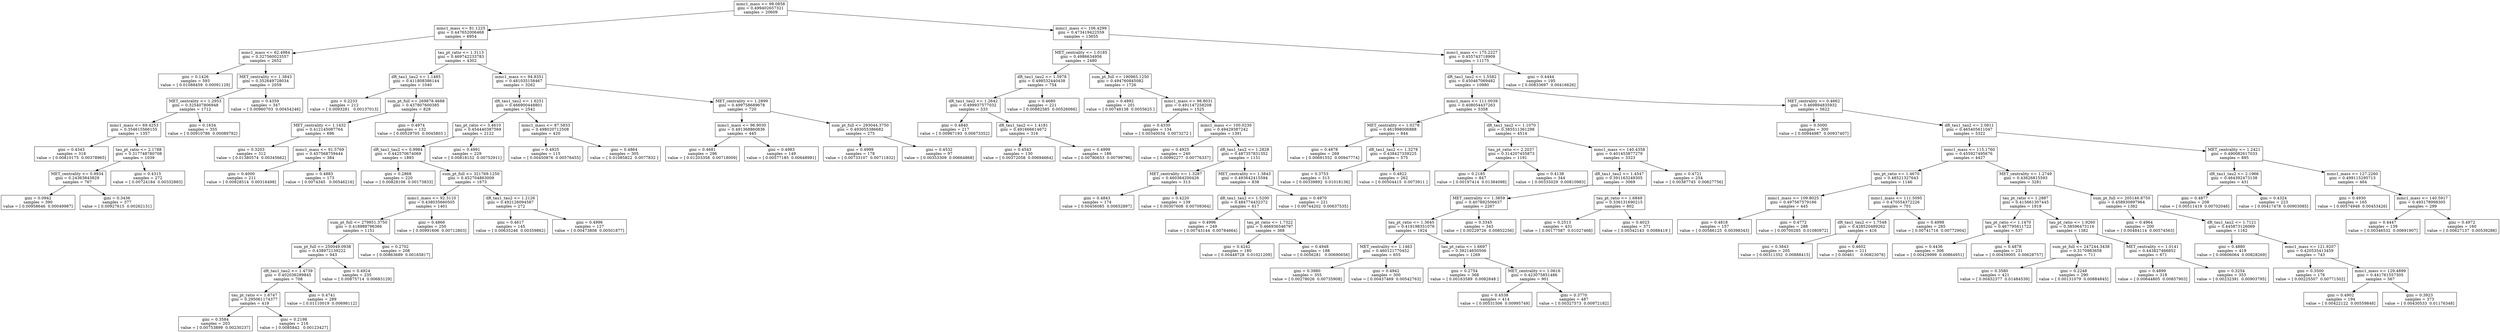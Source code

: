 digraph Tree {
0 [label="mmc1_mass <= 98.0858\ngini = 0.499402657321\nsamples = 20609", shape="box"] ;
1 [label="mmc1_mass <= 81.1225\ngini = 0.447652006468\nsamples = 6954", shape="box"] ;
0 -> 1 ;
2 [label="mmc1_mass <= 62.4984\ngini = 0.327560023557\nsamples = 2652", shape="box"] ;
1 -> 2 ;
3 [label="gini = 0.1426\nsamples = 593\nvalue = [ 0.01088459  0.00091129]", shape="box"] ;
2 -> 3 ;
4 [label="MET_centrality <= 1.3843\ngini = 0.352649728034\nsamples = 2059", shape="box"] ;
2 -> 4 ;
5 [label="MET_centrality <= 1.2953\ngini = 0.325407806948\nsamples = 1712", shape="box"] ;
4 -> 5 ;
6 [label="mmc1_mass <= 69.4253\ngini = 0.354615566155\nsamples = 1357", shape="box"] ;
5 -> 6 ;
7 [label="gini = 0.4343\nsamples = 318\nvalue = [ 0.00810175  0.00378965]", shape="box"] ;
6 -> 7 ;
8 [label="tau_pt_ratio <= 2.1788\ngini = 0.317748780708\nsamples = 1039", shape="box"] ;
6 -> 8 ;
9 [label="MET_centrality <= 0.9934\ngini = 0.24363843829\nsamples = 767", shape="box"] ;
8 -> 9 ;
10 [label="gini = 0.0942\nsamples = 390\nvalue = [ 0.00958646  0.00049987]", shape="box"] ;
9 -> 10 ;
11 [label="gini = 0.3436\nsamples = 377\nvalue = [ 0.00927615  0.00262131]", shape="box"] ;
9 -> 11 ;
12 [label="gini = 0.4315\nsamples = 272\nvalue = [ 0.00724184  0.00332883]", shape="box"] ;
8 -> 12 ;
13 [label="gini = 0.1634\nsamples = 355\nvalue = [ 0.00910786  0.00089792]", shape="box"] ;
5 -> 13 ;
14 [label="gini = 0.4359\nsamples = 347\nvalue = [ 0.00960703  0.00454246]", shape="box"] ;
4 -> 14 ;
15 [label="tau_pt_ratio <= 1.3113\ngini = 0.469742233783\nsamples = 4302", shape="box"] ;
1 -> 15 ;
16 [label="dR_tau1_tau2 <= 1.1485\ngini = 0.411808386144\nsamples = 1040", shape="box"] ;
15 -> 16 ;
17 [label="gini = 0.2233\nsamples = 212\nvalue = [ 0.0093281   0.00137013]", shape="box"] ;
16 -> 17 ;
18 [label="sum_pt_full <= 269878.4688\ngini = 0.437807600385\nsamples = 828", shape="box"] ;
16 -> 18 ;
19 [label="MET_centrality <= 1.1432\ngini = 0.412145087764\nsamples = 696", shape="box"] ;
18 -> 19 ;
20 [label="gini = 0.3203\nsamples = 312\nvalue = [ 0.01380574  0.00345662]", shape="box"] ;
19 -> 20 ;
21 [label="mmc1_mass <= 91.5769\ngini = 0.457568759444\nsamples = 384", shape="box"] ;
19 -> 21 ;
22 [label="gini = 0.4000\nsamples = 211\nvalue = [ 0.00828514  0.00316498]", shape="box"] ;
21 -> 22 ;
23 [label="gini = 0.4883\nsamples = 173\nvalue = [ 0.0074345   0.00546216]", shape="box"] ;
21 -> 23 ;
24 [label="gini = 0.4974\nsamples = 132\nvalue = [ 0.00529705  0.0045803 ]", shape="box"] ;
18 -> 24 ;
25 [label="mmc1_mass <= 94.8351\ngini = 0.481035158467\nsamples = 3262", shape="box"] ;
15 -> 25 ;
26 [label="dR_tau1_tau2 <= 1.6251\ngini = 0.466900448801\nsamples = 2542", shape="box"] ;
25 -> 26 ;
27 [label="tau_pt_ratio <= 3.4610\ngini = 0.454440387569\nsamples = 2122", shape="box"] ;
26 -> 27 ;
28 [label="dR_tau1_tau2 <= 0.9984\ngini = 0.442570674069\nsamples = 1893", shape="box"] ;
27 -> 28 ;
29 [label="gini = 0.2868\nsamples = 220\nvalue = [ 0.00828106  0.00173833]", shape="box"] ;
28 -> 29 ;
30 [label="sum_pt_full <= 321769.1250\ngini = 0.452704863009\nsamples = 1673", shape="box"] ;
28 -> 30 ;
31 [label="mmc1_mass <= 92.3110\ngini = 0.438035660505\nsamples = 1401", shape="box"] ;
30 -> 31 ;
32 [label="sum_pt_full <= 279851.3750\ngini = 0.418988796366\nsamples = 1151", shape="box"] ;
31 -> 32 ;
33 [label="sum_pt_full <= 250049.0938\ngini = 0.438972139222\nsamples = 943", shape="box"] ;
32 -> 33 ;
34 [label="dR_tau1_tau2 <= 1.4739\ngini = 0.402036289845\nsamples = 708", shape="box"] ;
33 -> 34 ;
35 [label="tau_pt_ratio <= 1.6747\ngini = 0.295061174377\nsamples = 419", shape="box"] ;
34 -> 35 ;
36 [label="gini = 0.3584\nsamples = 203\nvalue = [ 0.00753899  0.00230237]", shape="box"] ;
35 -> 36 ;
37 [label="gini = 0.2198\nsamples = 216\nvalue = [ 0.0085842   0.00123427]", shape="box"] ;
35 -> 37 ;
38 [label="gini = 0.4741\nsamples = 289\nvalue = [ 0.01110019  0.00698112]", shape="box"] ;
34 -> 38 ;
39 [label="gini = 0.4924\nsamples = 235\nvalue = [ 0.00875714  0.00683129]", shape="box"] ;
33 -> 39 ;
40 [label="gini = 0.2702\nsamples = 208\nvalue = [ 0.00863689  0.00165817]", shape="box"] ;
32 -> 40 ;
41 [label="gini = 0.4866\nsamples = 250\nvalue = [ 0.00991606  0.00712803]", shape="box"] ;
31 -> 41 ;
42 [label="dR_tau1_tau2 <= 1.2126\ngini = 0.492126094587\nsamples = 272", shape="box"] ;
30 -> 42 ;
43 [label="gini = 0.4617\nsamples = 145\nvalue = [ 0.00635246  0.00359862]", shape="box"] ;
42 -> 43 ;
44 [label="gini = 0.4996\nsamples = 127\nvalue = [ 0.00473808  0.00501877]", shape="box"] ;
42 -> 44 ;
45 [label="gini = 0.4991\nsamples = 229\nvalue = [ 0.00818152  0.00752911]", shape="box"] ;
27 -> 45 ;
46 [label="mmc1_mass <= 87.5833\ngini = 0.498020712508\nsamples = 420", shape="box"] ;
26 -> 46 ;
47 [label="gini = 0.4925\nsamples = 115\nvalue = [ 0.00450876  0.00576455]", shape="box"] ;
46 -> 47 ;
48 [label="gini = 0.4864\nsamples = 305\nvalue = [ 0.01085822  0.0077832 ]", shape="box"] ;
46 -> 48 ;
49 [label="MET_centrality <= 1.2899\ngini = 0.499758689678\nsamples = 720", shape="box"] ;
25 -> 49 ;
50 [label="mmc1_mass <= 96.9030\ngini = 0.491368860836\nsamples = 445", shape="box"] ;
49 -> 50 ;
51 [label="gini = 0.4681\nsamples = 296\nvalue = [ 0.01203358  0.00718009]", shape="box"] ;
50 -> 51 ;
52 [label="gini = 0.4983\nsamples = 149\nvalue = [ 0.00577185  0.00648991]", shape="box"] ;
50 -> 52 ;
53 [label="sum_pt_full <= 293044.3750\ngini = 0.493055386682\nsamples = 275", shape="box"] ;
49 -> 53 ;
54 [label="gini = 0.4999\nsamples = 178\nvalue = [ 0.00733107  0.00711832]", shape="box"] ;
53 -> 54 ;
55 [label="gini = 0.4532\nsamples = 97\nvalue = [ 0.00353309  0.00664868]", shape="box"] ;
53 -> 55 ;
56 [label="mmc1_mass <= 106.4299\ngini = 0.473419422559\nsamples = 13655", shape="box"] ;
0 -> 56 ;
57 [label="MET_centrality <= 1.0185\ngini = 0.4986634956\nsamples = 2480", shape="box"] ;
56 -> 57 ;
58 [label="dR_tau1_tau2 <= 1.5978\ngini = 0.498532440438\nsamples = 754", shape="box"] ;
57 -> 58 ;
59 [label="dR_tau1_tau2 <= 1.2642\ngini = 0.499937577032\nsamples = 533", shape="box"] ;
58 -> 59 ;
60 [label="gini = 0.4840\nsamples = 217\nvalue = [ 0.00967193  0.00673352]", shape="box"] ;
59 -> 60 ;
61 [label="dR_tau1_tau2 <= 1.4181\ngini = 0.491666614672\nsamples = 316", shape="box"] ;
59 -> 61 ;
62 [label="gini = 0.4543\nsamples = 130\nvalue = [ 0.00372058  0.00694664]", shape="box"] ;
61 -> 62 ;
63 [label="gini = 0.4999\nsamples = 186\nvalue = [ 0.00780653  0.00799796]", shape="box"] ;
61 -> 63 ;
64 [label="gini = 0.4680\nsamples = 221\nvalue = [ 0.00882585  0.00526066]", shape="box"] ;
58 -> 64 ;
65 [label="sum_pt_full <= 190965.1250\ngini = 0.494760845082\nsamples = 1726", shape="box"] ;
57 -> 65 ;
66 [label="gini = 0.4892\nsamples = 201\nvalue = [ 0.00748138  0.0055625 ]", shape="box"] ;
65 -> 66 ;
67 [label="mmc1_mass <= 98.8031\ngini = 0.491147258208\nsamples = 1525", shape="box"] ;
65 -> 67 ;
68 [label="gini = 0.4330\nsamples = 134\nvalue = [ 0.00340034  0.0073272 ]", shape="box"] ;
67 -> 68 ;
69 [label="mmc1_mass <= 100.0230\ngini = 0.49429387242\nsamples = 1391", shape="box"] ;
67 -> 69 ;
70 [label="gini = 0.4925\nsamples = 240\nvalue = [ 0.00992277  0.00776337]", shape="box"] ;
69 -> 70 ;
71 [label="dR_tau1_tau2 <= 1.2828\ngini = 0.487357831352\nsamples = 1151", shape="box"] ;
69 -> 71 ;
72 [label="MET_centrality <= 1.3287\ngini = 0.460364200426\nsamples = 313", shape="box"] ;
71 -> 72 ;
73 [label="gini = 0.4843\nsamples = 174\nvalue = [ 0.00456085  0.00652897]", shape="box"] ;
72 -> 73 ;
74 [label="gini = 0.4220\nsamples = 139\nvalue = [ 0.00307608  0.00709364]", shape="box"] ;
72 -> 74 ;
75 [label="MET_centrality <= 1.3843\ngini = 0.493642415594\nsamples = 838", shape="box"] ;
71 -> 75 ;
76 [label="dR_tau1_tau2 <= 1.5200\ngini = 0.484774432372\nsamples = 617", shape="box"] ;
75 -> 76 ;
77 [label="gini = 0.4996\nsamples = 249\nvalue = [ 0.00743144  0.00784664]", shape="box"] ;
76 -> 77 ;
78 [label="tau_pt_ratio <= 1.7322\ngini = 0.466936546797\nsamples = 368", shape="box"] ;
76 -> 78 ;
79 [label="gini = 0.4242\nsamples = 180\nvalue = [ 0.00448728  0.01021209]", shape="box"] ;
78 -> 79 ;
80 [label="gini = 0.4948\nsamples = 188\nvalue = [ 0.0056281   0.00690656]", shape="box"] ;
78 -> 80 ;
81 [label="gini = 0.4970\nsamples = 221\nvalue = [ 0.00744202  0.00637535]", shape="box"] ;
75 -> 81 ;
82 [label="mmc1_mass <= 175.2227\ngini = 0.455743718909\nsamples = 11175", shape="box"] ;
56 -> 82 ;
83 [label="dR_tau1_tau2 <= 1.5582\ngini = 0.450467069482\nsamples = 10980", shape="box"] ;
82 -> 83 ;
84 [label="mmc1_mass <= 111.0039\ngini = 0.408054437263\nsamples = 5358", shape="box"] ;
83 -> 84 ;
85 [label="MET_centrality <= 1.0278\ngini = 0.461998006888\nsamples = 844", shape="box"] ;
84 -> 85 ;
86 [label="gini = 0.4878\nsamples = 269\nvalue = [ 0.00691552  0.00947774]", shape="box"] ;
85 -> 86 ;
87 [label="dR_tau1_tau2 <= 1.3278\ngini = 0.438427339225\nsamples = 575", shape="box"] ;
85 -> 87 ;
88 [label="gini = 0.3753\nsamples = 313\nvalue = [ 0.00339892  0.01018136]", shape="box"] ;
87 -> 88 ;
89 [label="gini = 0.4822\nsamples = 262\nvalue = [ 0.00504415  0.0073911 ]", shape="box"] ;
87 -> 89 ;
90 [label="dR_tau1_tau2 <= 1.1070\ngini = 0.385511361298\nsamples = 4514", shape="box"] ;
84 -> 90 ;
91 [label="tau_pt_ratio <= 2.2037\ngini = 0.314207455873\nsamples = 1191", shape="box"] ;
90 -> 91 ;
92 [label="gini = 0.2185\nsamples = 847\nvalue = [ 0.00197414  0.01384098]", shape="box"] ;
91 -> 92 ;
93 [label="gini = 0.4138\nsamples = 344\nvalue = [ 0.00335029  0.00810983]", shape="box"] ;
91 -> 93 ;
94 [label="mmc1_mass <= 140.4358\ngini = 0.401453877279\nsamples = 3323", shape="box"] ;
90 -> 94 ;
95 [label="dR_tau1_tau2 <= 1.4547\ngini = 0.391163249305\nsamples = 3069", shape="box"] ;
94 -> 95 ;
96 [label="MET_centrality <= 1.3859\ngini = 0.407892506637\nsamples = 2267", shape="box"] ;
95 -> 96 ;
97 [label="tau_pt_ratio <= 1.3645\ngini = 0.419198351076\nsamples = 1924", shape="box"] ;
96 -> 97 ;
98 [label="MET_centrality <= 1.1463\ngini = 0.460121770452\nsamples = 655", shape="box"] ;
97 -> 98 ;
99 [label="gini = 0.3980\nsamples = 355\nvalue = [ 0.00278026  0.00735908]", shape="box"] ;
98 -> 99 ;
100 [label="gini = 0.4942\nsamples = 300\nvalue = [ 0.00437469  0.00542763]", shape="box"] ;
98 -> 100 ;
101 [label="tau_pt_ratio <= 1.6697\ngini = 0.39214650506\nsamples = 1269", shape="box"] ;
97 -> 101 ;
102 [label="gini = 0.2754\nsamples = 368\nvalue = [ 0.00163589  0.0082848 ]", shape="box"] ;
101 -> 102 ;
103 [label="MET_centrality <= 1.0616\ngini = 0.423075851486\nsamples = 901", shape="box"] ;
101 -> 103 ;
104 [label="gini = 0.4538\nsamples = 414\nvalue = [ 0.00531506  0.00995749]", shape="box"] ;
103 -> 104 ;
105 [label="gini = 0.3770\nsamples = 487\nvalue = [ 0.00327573  0.00972182]", shape="box"] ;
103 -> 105 ;
106 [label="gini = 0.3345\nsamples = 343\nvalue = [ 0.00229726  0.00852256]", shape="box"] ;
96 -> 106 ;
107 [label="tau_pt_ratio <= 1.6849\ngini = 0.336131690215\nsamples = 802", shape="box"] ;
95 -> 107 ;
108 [label="gini = 0.2513\nsamples = 431\nvalue = [ 0.00177587  0.01027468]", shape="box"] ;
107 -> 108 ;
109 [label="gini = 0.4023\nsamples = 371\nvalue = [ 0.00342143  0.0088419 ]", shape="box"] ;
107 -> 109 ;
110 [label="gini = 0.4721\nsamples = 254\nvalue = [ 0.00387745  0.00627756]", shape="box"] ;
94 -> 110 ;
111 [label="MET_centrality <= 0.4662\ngini = 0.469894835932\nsamples = 5622", shape="box"] ;
83 -> 111 ;
112 [label="gini = 0.5000\nsamples = 300\nvalue = [ 0.00944987  0.00937407]", shape="box"] ;
111 -> 112 ;
113 [label="dR_tau1_tau2 <= 2.0811\ngini = 0.465405611047\nsamples = 5322", shape="box"] ;
111 -> 113 ;
114 [label="mmc1_mass <= 115.1760\ngini = 0.455927495676\nsamples = 4427", shape="box"] ;
113 -> 114 ;
115 [label="tau_pt_ratio <= 1.4670\ngini = 0.48521327643\nsamples = 1146", shape="box"] ;
114 -> 115 ;
116 [label="mmc1_mass <= 109.8025\ngini = 0.497567579166\nsamples = 445", shape="box"] ;
115 -> 116 ;
117 [label="gini = 0.4818\nsamples = 157\nvalue = [ 0.00586125  0.00398343]", shape="box"] ;
116 -> 117 ;
118 [label="gini = 0.4772\nsamples = 288\nvalue = [ 0.00700285  0.01080972]", shape="box"] ;
116 -> 118 ;
119 [label="mmc1_mass <= 111.5095\ngini = 0.470554372226\nsamples = 701", shape="box"] ;
115 -> 119 ;
120 [label="dR_tau1_tau2 <= 1.7548\ngini = 0.428520489262\nsamples = 416", shape="box"] ;
119 -> 120 ;
121 [label="gini = 0.3843\nsamples = 205\nvalue = [ 0.00311352  0.00888415]", shape="box"] ;
120 -> 121 ;
122 [label="gini = 0.4602\nsamples = 211\nvalue = [ 0.00461     0.00823076]", shape="box"] ;
120 -> 122 ;
123 [label="gini = 0.4998\nsamples = 285\nvalue = [ 0.00741716  0.00772904]", shape="box"] ;
119 -> 123 ;
124 [label="MET_centrality <= 1.2749\ngini = 0.43626815593\nsamples = 3281", shape="box"] ;
114 -> 124 ;
125 [label="tau_pt_ratio <= 1.2887\ngini = 0.415661307445\nsamples = 1919", shape="box"] ;
124 -> 125 ;
126 [label="tau_pt_ratio <= 1.1470\ngini = 0.467795811722\nsamples = 537", shape="box"] ;
125 -> 126 ;
127 [label="gini = 0.4436\nsamples = 306\nvalue = [ 0.00429999  0.00864951]", shape="box"] ;
126 -> 127 ;
128 [label="gini = 0.4878\nsamples = 231\nvalue = [ 0.00459005  0.00628757]", shape="box"] ;
126 -> 128 ;
129 [label="tau_pt_ratio <= 1.9260\ngini = 0.38596473116\nsamples = 1382", shape="box"] ;
125 -> 129 ;
130 [label="sum_pt_full <= 247244.3438\ngini = 0.3170983658\nsamples = 711", shape="box"] ;
129 -> 130 ;
131 [label="gini = 0.3580\nsamples = 421\nvalue = [ 0.00452377  0.01484539]", shape="box"] ;
130 -> 131 ;
132 [label="gini = 0.2248\nsamples = 290\nvalue = [ 0.00131079  0.00884845]", shape="box"] ;
130 -> 132 ;
133 [label="MET_centrality <= 1.0141\ngini = 0.443827466852\nsamples = 671", shape="box"] ;
129 -> 133 ;
134 [label="gini = 0.4899\nsamples = 318\nvalue = [ 0.00644805  0.00857903]", shape="box"] ;
133 -> 134 ;
135 [label="gini = 0.3254\nsamples = 353\nvalue = [ 0.00232391  0.00903795]", shape="box"] ;
133 -> 135 ;
136 [label="sum_pt_full <= 205146.8750\ngini = 0.458930897964\nsamples = 1362", shape="box"] ;
124 -> 136 ;
137 [label="gini = 0.4964\nsamples = 200\nvalue = [ 0.00484114  0.00574563]", shape="box"] ;
136 -> 137 ;
138 [label="dR_tau1_tau2 <= 1.7121\ngini = 0.445873126069\nsamples = 1162", shape="box"] ;
136 -> 138 ;
139 [label="gini = 0.4880\nsamples = 419\nvalue = [ 0.00606064  0.00828269]", shape="box"] ;
138 -> 139 ;
140 [label="mmc1_mass <= 121.9207\ngini = 0.420535413459\nsamples = 743", shape="box"] ;
138 -> 140 ;
141 [label="gini = 0.3500\nsamples = 176\nvalue = [ 0.00225507  0.00771502]", shape="box"] ;
140 -> 141 ;
142 [label="mmc1_mass <= 129.4899\ngini = 0.441761557305\nsamples = 567", shape="box"] ;
140 -> 142 ;
143 [label="gini = 0.4902\nsamples = 194\nvalue = [ 0.00422122  0.00559848]", shape="box"] ;
142 -> 143 ;
144 [label="gini = 0.3923\nsamples = 373\nvalue = [ 0.00430533  0.01176348]", shape="box"] ;
142 -> 144 ;
145 [label="MET_centrality <= 1.2421\ngini = 0.490082617033\nsamples = 895", shape="box"] ;
113 -> 145 ;
146 [label="dR_tau1_tau2 <= 2.1966\ngini = 0.464392473138\nsamples = 431", shape="box"] ;
145 -> 146 ;
147 [label="gini = 0.4877\nsamples = 208\nvalue = [ 0.00511419  0.00702046]", shape="box"] ;
146 -> 147 ;
148 [label="gini = 0.4324\nsamples = 223\nvalue = [ 0.00417478  0.00903085]", shape="box"] ;
146 -> 148 ;
149 [label="mmc1_mass <= 127.2260\ngini = 0.499115295713\nsamples = 464", shape="box"] ;
145 -> 149 ;
150 [label="gini = 0.4930\nsamples = 165\nvalue = [ 0.00574948  0.00453426]", shape="box"] ;
149 -> 150 ;
151 [label="mmc1_mass <= 140.5917\ngini = 0.493178998305\nsamples = 299", shape="box"] ;
149 -> 151 ;
152 [label="gini = 0.4447\nsamples = 139\nvalue = [ 0.00346532  0.00691907]", shape="box"] ;
151 -> 152 ;
153 [label="gini = 0.4972\nsamples = 160\nvalue = [ 0.00627137  0.00539288]", shape="box"] ;
151 -> 153 ;
154 [label="gini = 0.4444\nsamples = 195\nvalue = [ 0.00833697  0.00416626]", shape="box"] ;
82 -> 154 ;
}